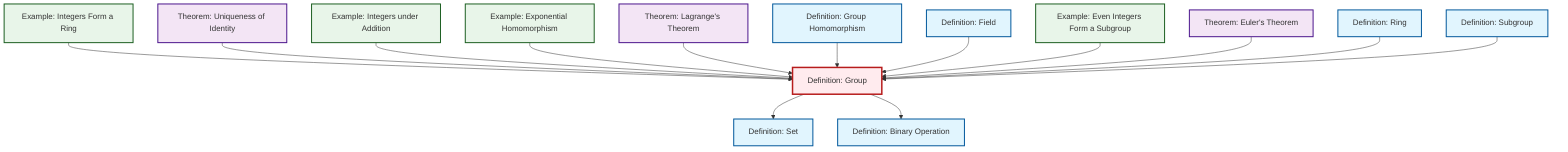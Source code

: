 graph TD
    classDef definition fill:#e1f5fe,stroke:#01579b,stroke-width:2px
    classDef theorem fill:#f3e5f5,stroke:#4a148c,stroke-width:2px
    classDef axiom fill:#fff3e0,stroke:#e65100,stroke-width:2px
    classDef example fill:#e8f5e9,stroke:#1b5e20,stroke-width:2px
    classDef current fill:#ffebee,stroke:#b71c1c,stroke-width:3px
    def-set["Definition: Set"]:::definition
    ex-even-integers-subgroup["Example: Even Integers Form a Subgroup"]:::example
    ex-exponential-homomorphism["Example: Exponential Homomorphism"]:::example
    thm-unique-identity["Theorem: Uniqueness of Identity"]:::theorem
    def-binary-operation["Definition: Binary Operation"]:::definition
    ex-integers-ring["Example: Integers Form a Ring"]:::example
    def-group["Definition: Group"]:::definition
    def-homomorphism["Definition: Group Homomorphism"]:::definition
    thm-euler["Theorem: Euler's Theorem"]:::theorem
    def-field["Definition: Field"]:::definition
    ex-integers-addition["Example: Integers under Addition"]:::example
    def-ring["Definition: Ring"]:::definition
    def-subgroup["Definition: Subgroup"]:::definition
    thm-lagrange["Theorem: Lagrange's Theorem"]:::theorem
    ex-integers-ring --> def-group
    thm-unique-identity --> def-group
    def-group --> def-set
    ex-integers-addition --> def-group
    ex-exponential-homomorphism --> def-group
    thm-lagrange --> def-group
    def-homomorphism --> def-group
    def-field --> def-group
    ex-even-integers-subgroup --> def-group
    def-group --> def-binary-operation
    thm-euler --> def-group
    def-ring --> def-group
    def-subgroup --> def-group
    class def-group current